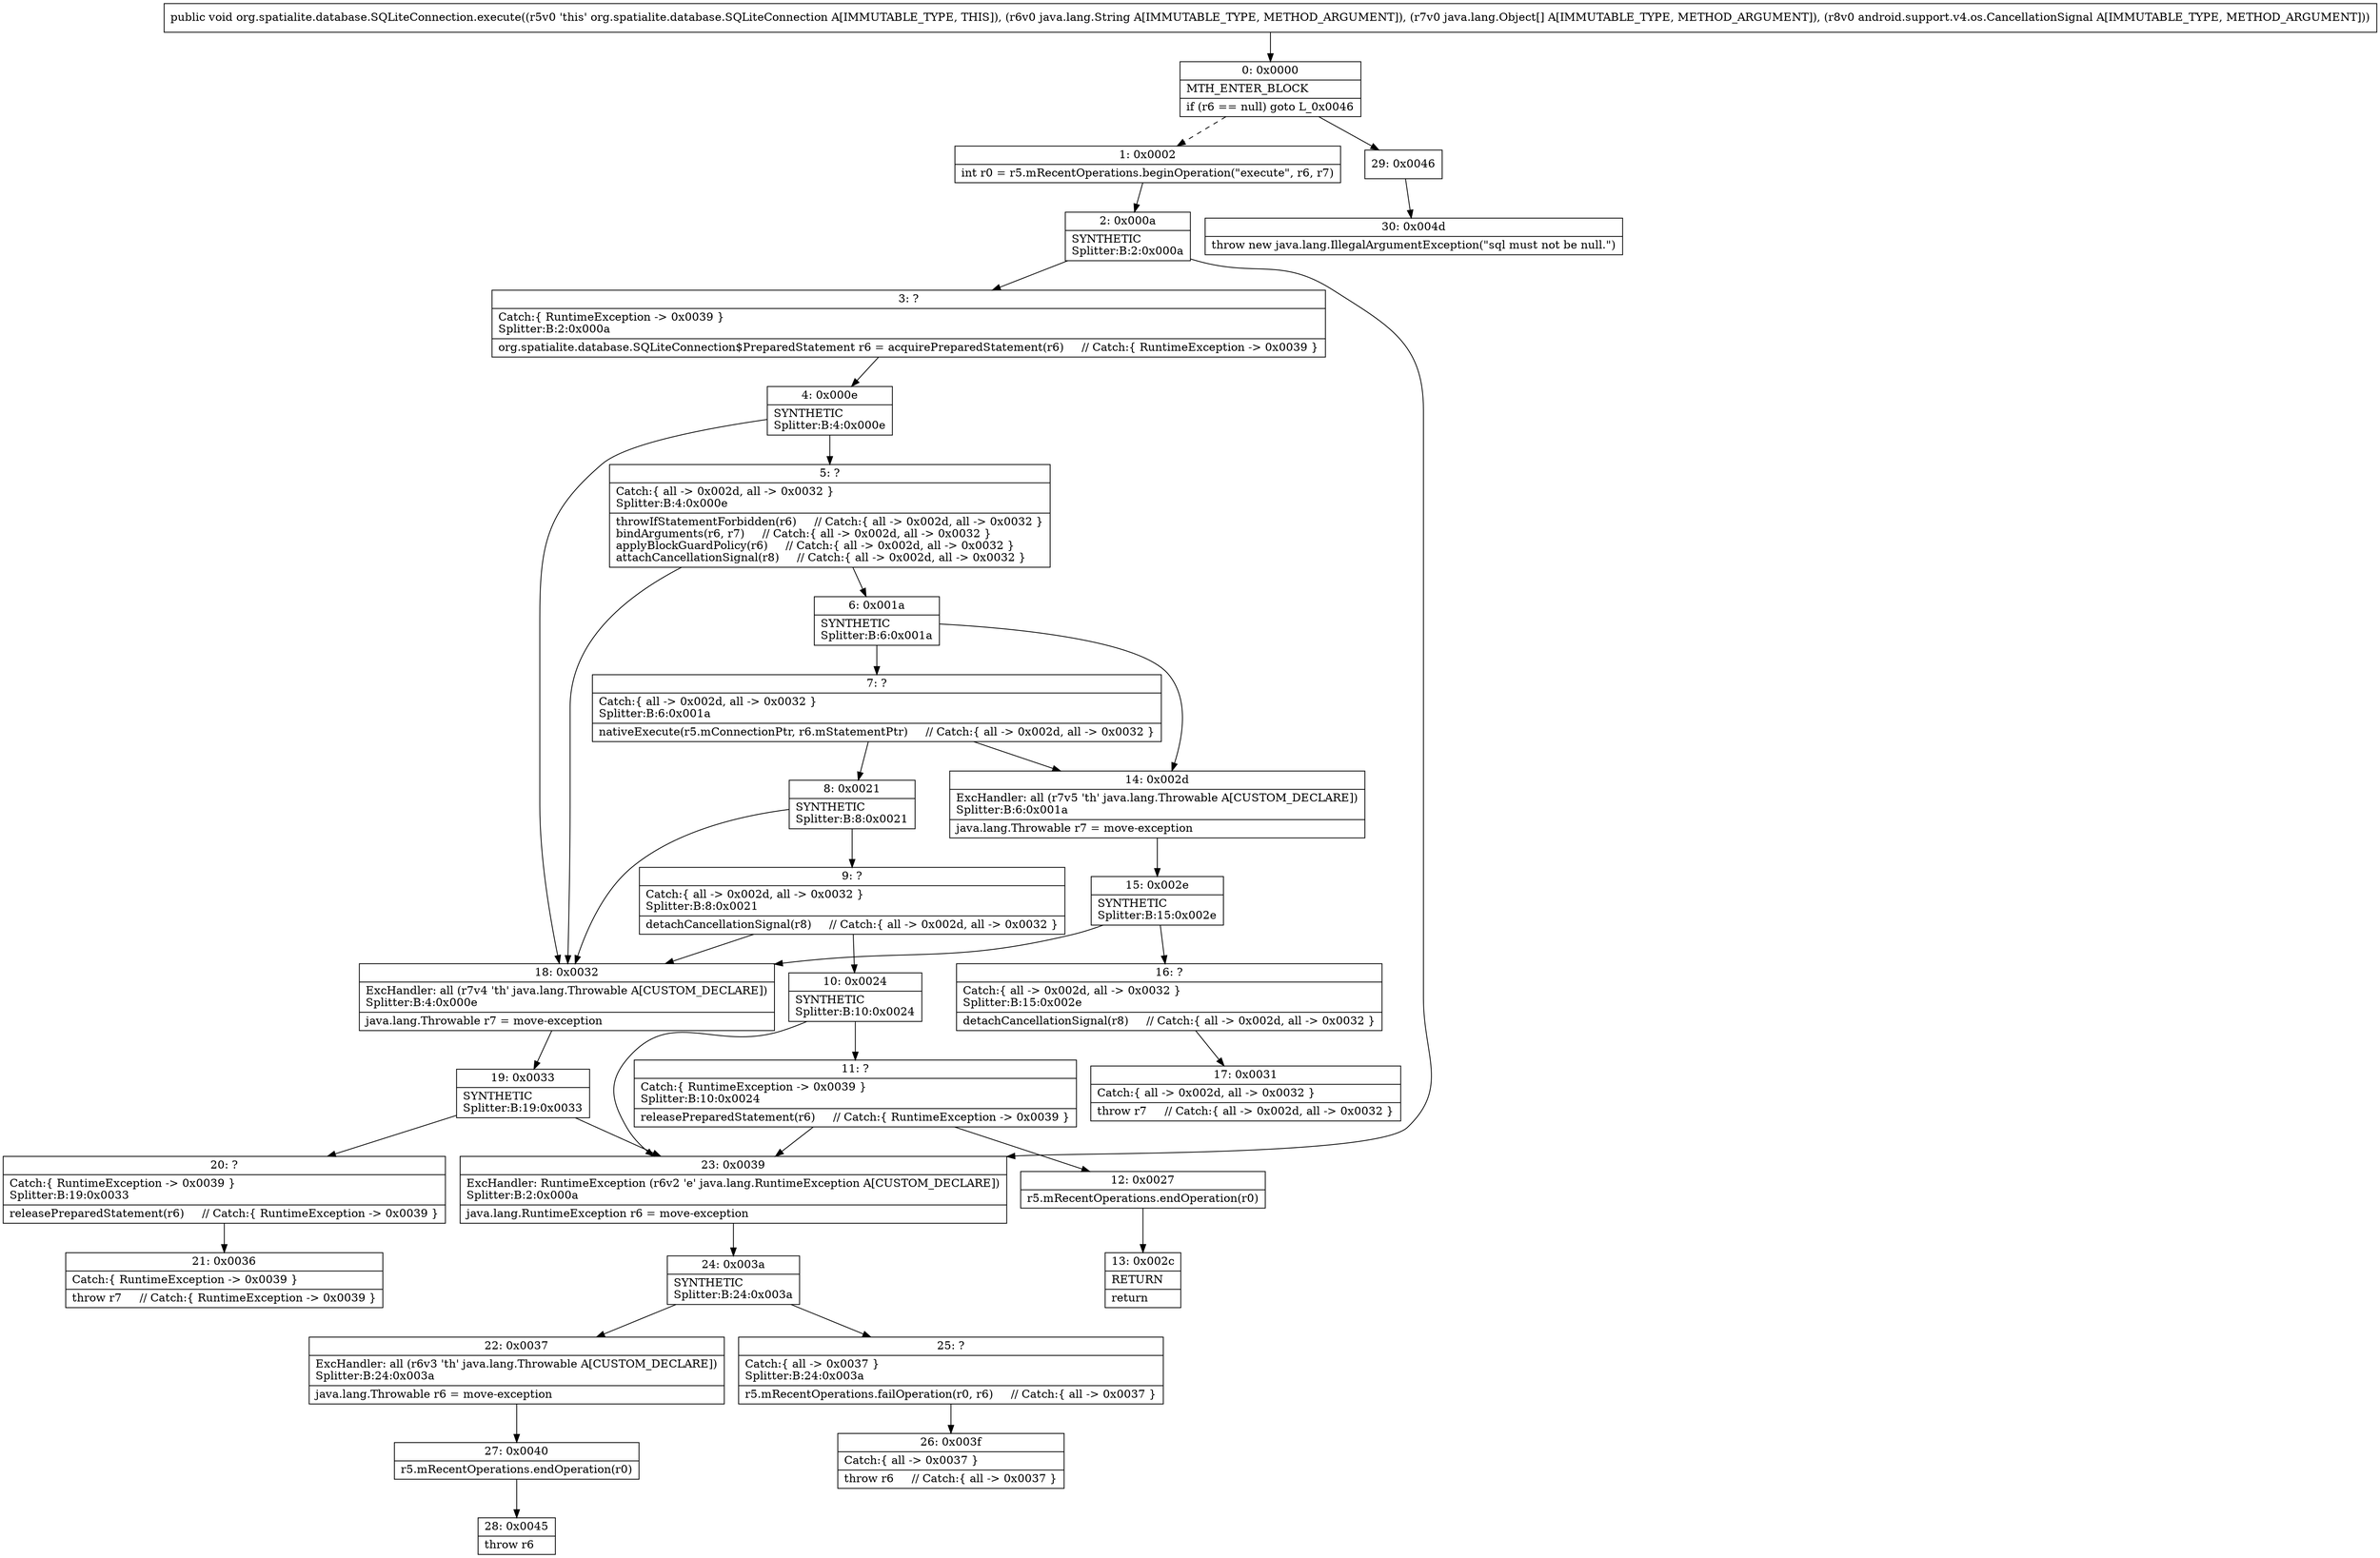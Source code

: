 digraph "CFG fororg.spatialite.database.SQLiteConnection.execute(Ljava\/lang\/String;[Ljava\/lang\/Object;Landroid\/support\/v4\/os\/CancellationSignal;)V" {
Node_0 [shape=record,label="{0\:\ 0x0000|MTH_ENTER_BLOCK\l|if (r6 == null) goto L_0x0046\l}"];
Node_1 [shape=record,label="{1\:\ 0x0002|int r0 = r5.mRecentOperations.beginOperation(\"execute\", r6, r7)\l}"];
Node_2 [shape=record,label="{2\:\ 0x000a|SYNTHETIC\lSplitter:B:2:0x000a\l}"];
Node_3 [shape=record,label="{3\:\ ?|Catch:\{ RuntimeException \-\> 0x0039 \}\lSplitter:B:2:0x000a\l|org.spatialite.database.SQLiteConnection$PreparedStatement r6 = acquirePreparedStatement(r6)     \/\/ Catch:\{ RuntimeException \-\> 0x0039 \}\l}"];
Node_4 [shape=record,label="{4\:\ 0x000e|SYNTHETIC\lSplitter:B:4:0x000e\l}"];
Node_5 [shape=record,label="{5\:\ ?|Catch:\{ all \-\> 0x002d, all \-\> 0x0032 \}\lSplitter:B:4:0x000e\l|throwIfStatementForbidden(r6)     \/\/ Catch:\{ all \-\> 0x002d, all \-\> 0x0032 \}\lbindArguments(r6, r7)     \/\/ Catch:\{ all \-\> 0x002d, all \-\> 0x0032 \}\lapplyBlockGuardPolicy(r6)     \/\/ Catch:\{ all \-\> 0x002d, all \-\> 0x0032 \}\lattachCancellationSignal(r8)     \/\/ Catch:\{ all \-\> 0x002d, all \-\> 0x0032 \}\l}"];
Node_6 [shape=record,label="{6\:\ 0x001a|SYNTHETIC\lSplitter:B:6:0x001a\l}"];
Node_7 [shape=record,label="{7\:\ ?|Catch:\{ all \-\> 0x002d, all \-\> 0x0032 \}\lSplitter:B:6:0x001a\l|nativeExecute(r5.mConnectionPtr, r6.mStatementPtr)     \/\/ Catch:\{ all \-\> 0x002d, all \-\> 0x0032 \}\l}"];
Node_8 [shape=record,label="{8\:\ 0x0021|SYNTHETIC\lSplitter:B:8:0x0021\l}"];
Node_9 [shape=record,label="{9\:\ ?|Catch:\{ all \-\> 0x002d, all \-\> 0x0032 \}\lSplitter:B:8:0x0021\l|detachCancellationSignal(r8)     \/\/ Catch:\{ all \-\> 0x002d, all \-\> 0x0032 \}\l}"];
Node_10 [shape=record,label="{10\:\ 0x0024|SYNTHETIC\lSplitter:B:10:0x0024\l}"];
Node_11 [shape=record,label="{11\:\ ?|Catch:\{ RuntimeException \-\> 0x0039 \}\lSplitter:B:10:0x0024\l|releasePreparedStatement(r6)     \/\/ Catch:\{ RuntimeException \-\> 0x0039 \}\l}"];
Node_12 [shape=record,label="{12\:\ 0x0027|r5.mRecentOperations.endOperation(r0)\l}"];
Node_13 [shape=record,label="{13\:\ 0x002c|RETURN\l|return\l}"];
Node_14 [shape=record,label="{14\:\ 0x002d|ExcHandler: all (r7v5 'th' java.lang.Throwable A[CUSTOM_DECLARE])\lSplitter:B:6:0x001a\l|java.lang.Throwable r7 = move\-exception\l}"];
Node_15 [shape=record,label="{15\:\ 0x002e|SYNTHETIC\lSplitter:B:15:0x002e\l}"];
Node_16 [shape=record,label="{16\:\ ?|Catch:\{ all \-\> 0x002d, all \-\> 0x0032 \}\lSplitter:B:15:0x002e\l|detachCancellationSignal(r8)     \/\/ Catch:\{ all \-\> 0x002d, all \-\> 0x0032 \}\l}"];
Node_17 [shape=record,label="{17\:\ 0x0031|Catch:\{ all \-\> 0x002d, all \-\> 0x0032 \}\l|throw r7     \/\/ Catch:\{ all \-\> 0x002d, all \-\> 0x0032 \}\l}"];
Node_18 [shape=record,label="{18\:\ 0x0032|ExcHandler: all (r7v4 'th' java.lang.Throwable A[CUSTOM_DECLARE])\lSplitter:B:4:0x000e\l|java.lang.Throwable r7 = move\-exception\l}"];
Node_19 [shape=record,label="{19\:\ 0x0033|SYNTHETIC\lSplitter:B:19:0x0033\l}"];
Node_20 [shape=record,label="{20\:\ ?|Catch:\{ RuntimeException \-\> 0x0039 \}\lSplitter:B:19:0x0033\l|releasePreparedStatement(r6)     \/\/ Catch:\{ RuntimeException \-\> 0x0039 \}\l}"];
Node_21 [shape=record,label="{21\:\ 0x0036|Catch:\{ RuntimeException \-\> 0x0039 \}\l|throw r7     \/\/ Catch:\{ RuntimeException \-\> 0x0039 \}\l}"];
Node_22 [shape=record,label="{22\:\ 0x0037|ExcHandler: all (r6v3 'th' java.lang.Throwable A[CUSTOM_DECLARE])\lSplitter:B:24:0x003a\l|java.lang.Throwable r6 = move\-exception\l}"];
Node_23 [shape=record,label="{23\:\ 0x0039|ExcHandler: RuntimeException (r6v2 'e' java.lang.RuntimeException A[CUSTOM_DECLARE])\lSplitter:B:2:0x000a\l|java.lang.RuntimeException r6 = move\-exception\l}"];
Node_24 [shape=record,label="{24\:\ 0x003a|SYNTHETIC\lSplitter:B:24:0x003a\l}"];
Node_25 [shape=record,label="{25\:\ ?|Catch:\{ all \-\> 0x0037 \}\lSplitter:B:24:0x003a\l|r5.mRecentOperations.failOperation(r0, r6)     \/\/ Catch:\{ all \-\> 0x0037 \}\l}"];
Node_26 [shape=record,label="{26\:\ 0x003f|Catch:\{ all \-\> 0x0037 \}\l|throw r6     \/\/ Catch:\{ all \-\> 0x0037 \}\l}"];
Node_27 [shape=record,label="{27\:\ 0x0040|r5.mRecentOperations.endOperation(r0)\l}"];
Node_28 [shape=record,label="{28\:\ 0x0045|throw r6\l}"];
Node_29 [shape=record,label="{29\:\ 0x0046}"];
Node_30 [shape=record,label="{30\:\ 0x004d|throw new java.lang.IllegalArgumentException(\"sql must not be null.\")\l}"];
MethodNode[shape=record,label="{public void org.spatialite.database.SQLiteConnection.execute((r5v0 'this' org.spatialite.database.SQLiteConnection A[IMMUTABLE_TYPE, THIS]), (r6v0 java.lang.String A[IMMUTABLE_TYPE, METHOD_ARGUMENT]), (r7v0 java.lang.Object[] A[IMMUTABLE_TYPE, METHOD_ARGUMENT]), (r8v0 android.support.v4.os.CancellationSignal A[IMMUTABLE_TYPE, METHOD_ARGUMENT])) }"];
MethodNode -> Node_0;
Node_0 -> Node_1[style=dashed];
Node_0 -> Node_29;
Node_1 -> Node_2;
Node_2 -> Node_3;
Node_2 -> Node_23;
Node_3 -> Node_4;
Node_4 -> Node_5;
Node_4 -> Node_18;
Node_5 -> Node_6;
Node_5 -> Node_18;
Node_6 -> Node_7;
Node_6 -> Node_14;
Node_7 -> Node_8;
Node_7 -> Node_14;
Node_8 -> Node_9;
Node_8 -> Node_18;
Node_9 -> Node_10;
Node_9 -> Node_18;
Node_10 -> Node_11;
Node_10 -> Node_23;
Node_11 -> Node_12;
Node_11 -> Node_23;
Node_12 -> Node_13;
Node_14 -> Node_15;
Node_15 -> Node_16;
Node_15 -> Node_18;
Node_16 -> Node_17;
Node_18 -> Node_19;
Node_19 -> Node_20;
Node_19 -> Node_23;
Node_20 -> Node_21;
Node_22 -> Node_27;
Node_23 -> Node_24;
Node_24 -> Node_25;
Node_24 -> Node_22;
Node_25 -> Node_26;
Node_27 -> Node_28;
Node_29 -> Node_30;
}

